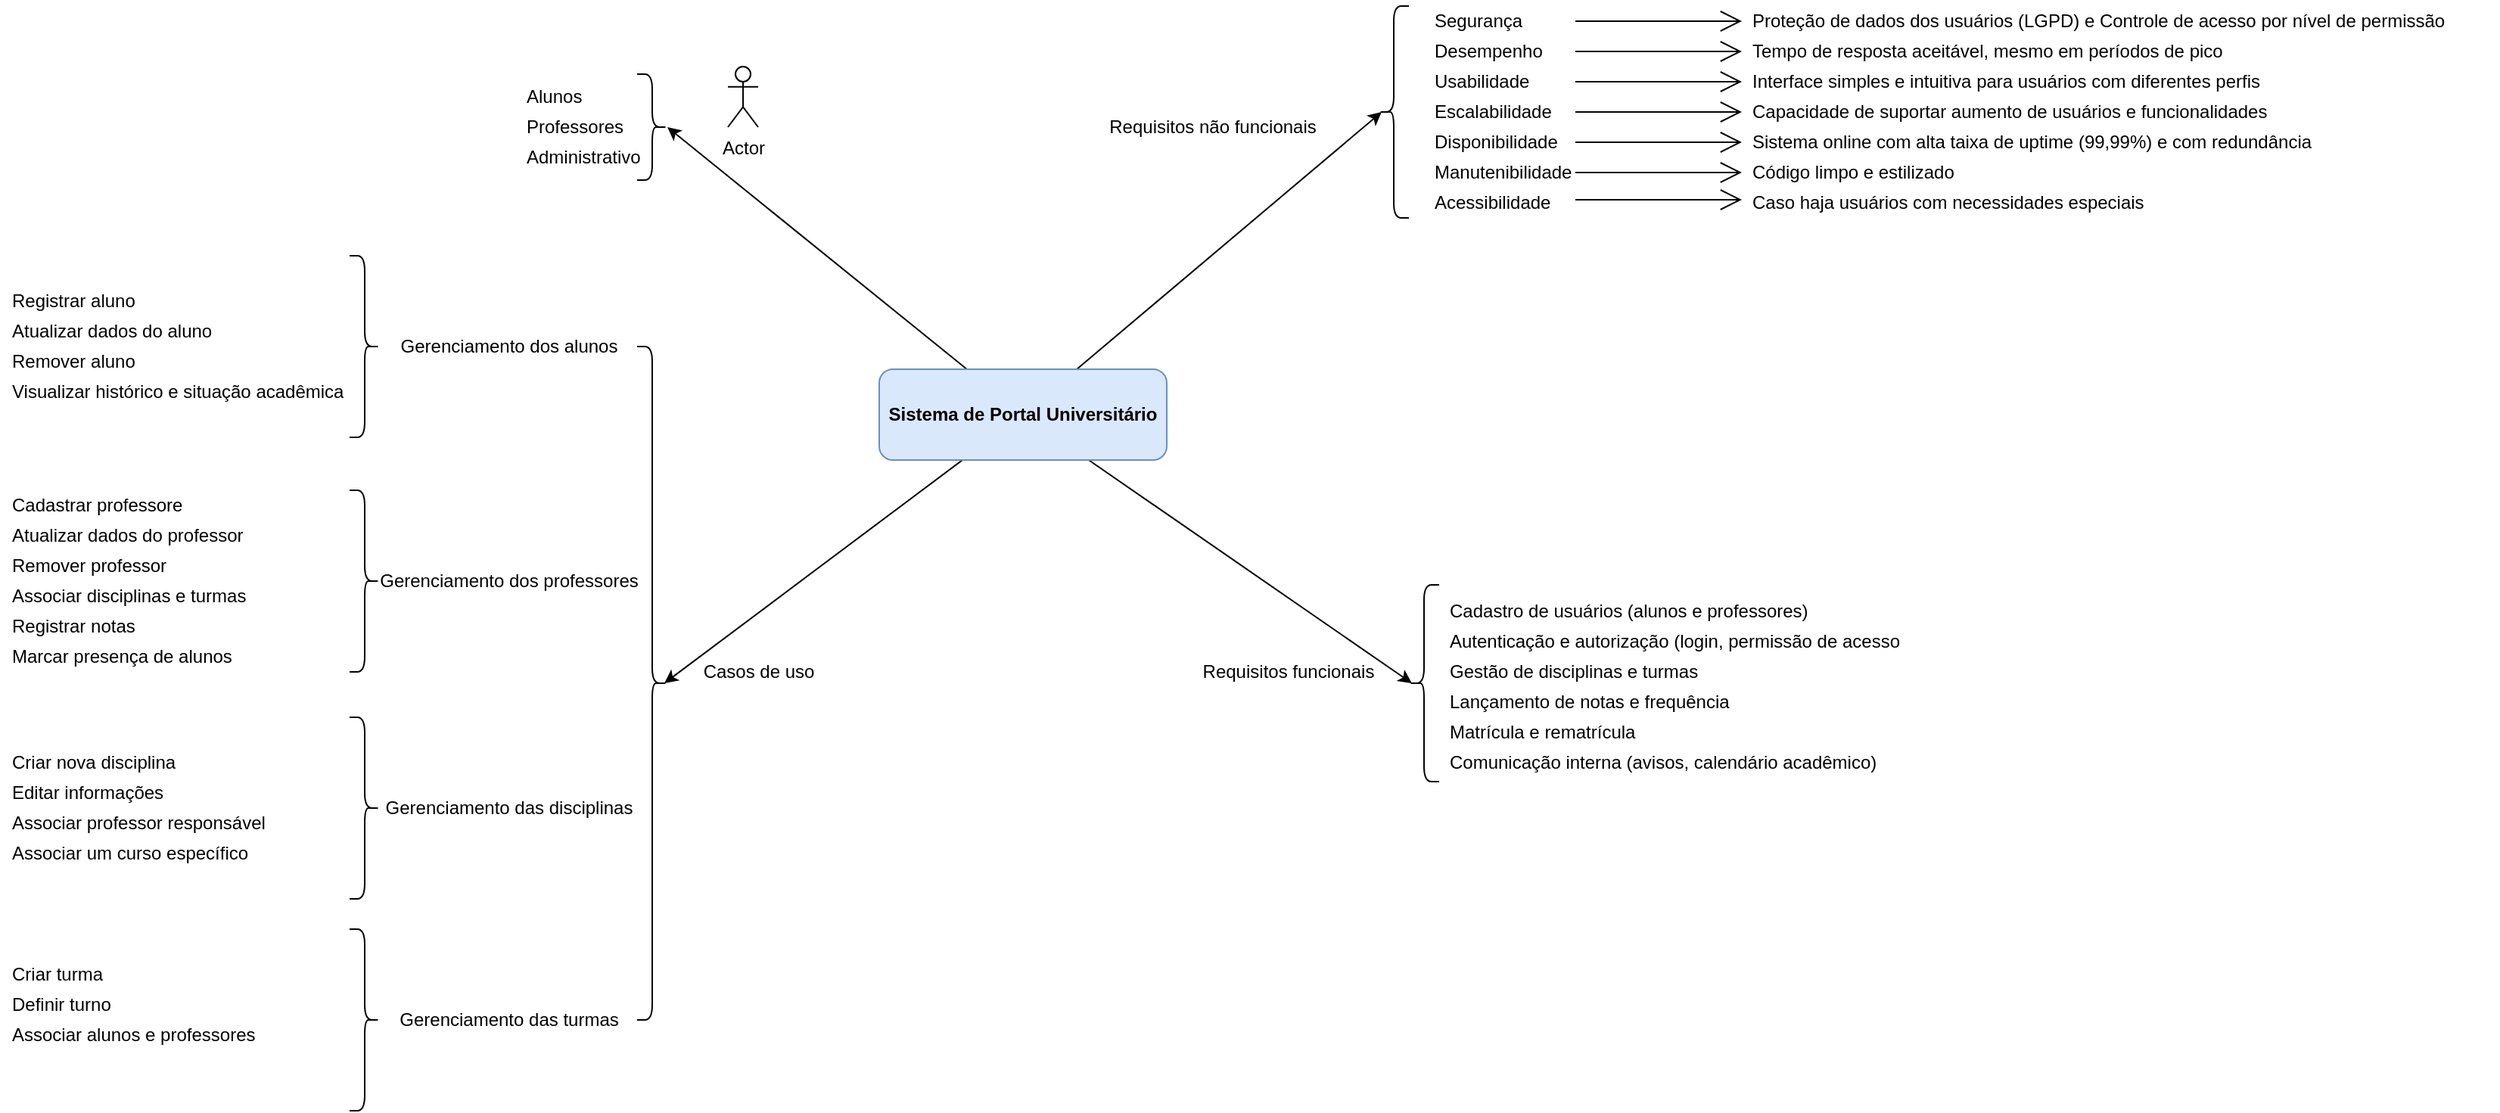 <mxfile>
    <diagram id="7qIhkRodKBizntht7scX" name="Page-1">
        <mxGraphModel dx="1811" dy="549" grid="1" gridSize="10" guides="1" tooltips="1" connect="1" arrows="1" fold="1" page="1" pageScale="1" pageWidth="850" pageHeight="1100" math="0" shadow="0">
            <root>
                <mxCell id="0"/>
                <mxCell id="1" parent="0"/>
                <mxCell id="4" style="edgeStyle=none;html=1;entryX=0.1;entryY=0.5;entryDx=0;entryDy=0;entryPerimeter=0;" edge="1" parent="1" source="2" target="144">
                    <mxGeometry relative="1" as="geometry">
                        <mxPoint x="650" y="160" as="targetPoint"/>
                    </mxGeometry>
                </mxCell>
                <mxCell id="5" style="edgeStyle=none;html=1;entryX=0.1;entryY=0.5;entryDx=0;entryDy=0;entryPerimeter=0;" edge="1" parent="1" source="2" target="107">
                    <mxGeometry relative="1" as="geometry">
                        <mxPoint x="650" y="380" as="targetPoint"/>
                    </mxGeometry>
                </mxCell>
                <mxCell id="7" style="edgeStyle=none;html=1;entryX=0.1;entryY=0.5;entryDx=0;entryDy=0;entryPerimeter=0;" edge="1" parent="1" source="2" target="38">
                    <mxGeometry relative="1" as="geometry">
                        <mxPoint x="190" y="380" as="targetPoint"/>
                    </mxGeometry>
                </mxCell>
                <mxCell id="15" style="edgeStyle=none;html=1;" edge="1" parent="1" source="2">
                    <mxGeometry relative="1" as="geometry">
                        <mxPoint x="190" y="160" as="targetPoint"/>
                    </mxGeometry>
                </mxCell>
                <mxCell id="2" value="&lt;b&gt;Sistema de Portal Universitário&lt;/b&gt;" style="rounded=1;whiteSpace=wrap;html=1;fillColor=#dae8fc;strokeColor=#6c8ebf;" vertex="1" parent="1">
                    <mxGeometry x="330" y="320" width="190" height="60" as="geometry"/>
                </mxCell>
                <mxCell id="20" value="Actor" style="shape=umlActor;verticalLabelPosition=bottom;verticalAlign=top;html=1;" vertex="1" parent="1">
                    <mxGeometry x="230" y="120" width="20" height="40" as="geometry"/>
                </mxCell>
                <mxCell id="24" value="" style="shape=curlyBracket;whiteSpace=wrap;html=1;rounded=1;flipH=1;labelPosition=right;verticalLabelPosition=middle;align=left;verticalAlign=middle;size=0.5;" vertex="1" parent="1">
                    <mxGeometry x="170" y="125" width="20" height="70" as="geometry"/>
                </mxCell>
                <mxCell id="26" value="" style="shape=table;startSize=0;container=1;collapsible=0;childLayout=tableLayout;fontSize=11;fillColor=none;strokeColor=none;" vertex="1" parent="1">
                    <mxGeometry x="90" y="130" width="90" height="80" as="geometry"/>
                </mxCell>
                <mxCell id="27" value="" style="shape=tableRow;horizontal=0;startSize=0;swimlaneHead=0;swimlaneBody=0;strokeColor=inherit;top=0;left=0;bottom=0;right=0;collapsible=0;dropTarget=0;fillColor=none;points=[[0,0.5],[1,0.5]];portConstraint=eastwest;fontSize=16;" vertex="1" parent="26">
                    <mxGeometry width="90" height="20" as="geometry"/>
                </mxCell>
                <mxCell id="28" value="Alunos" style="shape=partialRectangle;html=1;whiteSpace=wrap;connectable=0;strokeColor=inherit;overflow=hidden;fillColor=none;top=0;left=0;bottom=0;right=0;pointerEvents=1;fontSize=12;align=left;spacingLeft=5;" vertex="1" parent="27">
                    <mxGeometry width="90" height="20" as="geometry">
                        <mxRectangle width="90" height="20" as="alternateBounds"/>
                    </mxGeometry>
                </mxCell>
                <mxCell id="29" value="" style="shape=tableRow;horizontal=0;startSize=0;swimlaneHead=0;swimlaneBody=0;strokeColor=inherit;top=0;left=0;bottom=0;right=0;collapsible=0;dropTarget=0;fillColor=none;points=[[0,0.5],[1,0.5]];portConstraint=eastwest;fontSize=16;" vertex="1" parent="26">
                    <mxGeometry y="20" width="90" height="20" as="geometry"/>
                </mxCell>
                <mxCell id="30" value="Professores" style="shape=partialRectangle;html=1;whiteSpace=wrap;connectable=0;strokeColor=inherit;overflow=hidden;fillColor=none;top=0;left=0;bottom=0;right=0;pointerEvents=1;fontSize=12;align=left;spacingLeft=5;" vertex="1" parent="29">
                    <mxGeometry width="90" height="20" as="geometry">
                        <mxRectangle width="90" height="20" as="alternateBounds"/>
                    </mxGeometry>
                </mxCell>
                <mxCell id="31" value="" style="shape=tableRow;horizontal=0;startSize=0;swimlaneHead=0;swimlaneBody=0;strokeColor=inherit;top=0;left=0;bottom=0;right=0;collapsible=0;dropTarget=0;fillColor=none;points=[[0,0.5],[1,0.5]];portConstraint=eastwest;fontSize=16;" vertex="1" parent="26">
                    <mxGeometry y="40" width="90" height="20" as="geometry"/>
                </mxCell>
                <mxCell id="32" value="Administrativo" style="shape=partialRectangle;html=1;whiteSpace=wrap;connectable=0;strokeColor=inherit;overflow=hidden;fillColor=none;top=0;left=0;bottom=0;right=0;pointerEvents=1;fontSize=12;align=left;spacingLeft=5;" vertex="1" parent="31">
                    <mxGeometry width="90" height="20" as="geometry">
                        <mxRectangle width="90" height="20" as="alternateBounds"/>
                    </mxGeometry>
                </mxCell>
                <mxCell id="33" style="shape=tableRow;horizontal=0;startSize=0;swimlaneHead=0;swimlaneBody=0;strokeColor=inherit;top=0;left=0;bottom=0;right=0;collapsible=0;dropTarget=0;fillColor=none;points=[[0,0.5],[1,0.5]];portConstraint=eastwest;fontSize=16;" vertex="1" parent="26">
                    <mxGeometry y="60" width="90" height="20" as="geometry"/>
                </mxCell>
                <mxCell id="34" value="" style="shape=partialRectangle;html=1;whiteSpace=wrap;connectable=0;strokeColor=inherit;overflow=hidden;fillColor=none;top=0;left=0;bottom=0;right=0;pointerEvents=1;fontSize=12;align=left;spacingLeft=5;" vertex="1" parent="33">
                    <mxGeometry width="90" height="20" as="geometry">
                        <mxRectangle width="90" height="20" as="alternateBounds"/>
                    </mxGeometry>
                </mxCell>
                <mxCell id="35" value="Casos de uso" style="text;strokeColor=none;fillColor=none;html=1;fontSize=12;fontStyle=0;verticalAlign=middle;align=center;" vertex="1" parent="1">
                    <mxGeometry x="200" y="500" width="100" height="40" as="geometry"/>
                </mxCell>
                <mxCell id="36" value="Requisitos não funcionais" style="text;strokeColor=none;fillColor=none;html=1;fontSize=12;fontStyle=0;verticalAlign=middle;align=center;" vertex="1" parent="1">
                    <mxGeometry x="450" y="140" width="200" height="40" as="geometry"/>
                </mxCell>
                <mxCell id="37" value="Requisitos funcionais" style="text;strokeColor=none;fillColor=none;html=1;fontSize=12;fontStyle=0;verticalAlign=middle;align=center;" vertex="1" parent="1">
                    <mxGeometry x="510" y="500" width="180" height="40" as="geometry"/>
                </mxCell>
                <mxCell id="38" value="" style="shape=curlyBracket;whiteSpace=wrap;html=1;rounded=1;flipH=1;labelPosition=right;verticalLabelPosition=middle;align=left;verticalAlign=middle;size=0.5;" vertex="1" parent="1">
                    <mxGeometry x="170" y="305" width="20" height="445" as="geometry"/>
                </mxCell>
                <mxCell id="41" value="Gerenciamento dos alunos" style="text;strokeColor=none;fillColor=none;html=1;fontSize=12;fontStyle=0;verticalAlign=middle;align=center;" vertex="1" parent="1">
                    <mxGeometry x="10" y="285" width="150" height="40" as="geometry"/>
                </mxCell>
                <mxCell id="42" value="Gerenciamento dos professores" style="text;strokeColor=none;fillColor=none;html=1;fontSize=12;fontStyle=0;verticalAlign=middle;align=center;" vertex="1" parent="1">
                    <mxGeometry y="440" width="170" height="40" as="geometry"/>
                </mxCell>
                <mxCell id="43" value="Gerenciamento das disciplinas" style="text;strokeColor=none;fillColor=none;html=1;fontSize=12;fontStyle=0;verticalAlign=middle;align=center;" vertex="1" parent="1">
                    <mxGeometry y="590" width="170" height="40" as="geometry"/>
                </mxCell>
                <mxCell id="44" value="Gerenciamento das turmas" style="text;strokeColor=none;fillColor=none;html=1;fontSize=12;fontStyle=0;verticalAlign=middle;align=center;" vertex="1" parent="1">
                    <mxGeometry y="730" width="170" height="40" as="geometry"/>
                </mxCell>
                <mxCell id="45" value="" style="shape=curlyBracket;whiteSpace=wrap;html=1;rounded=1;flipH=1;labelPosition=right;verticalLabelPosition=middle;align=left;verticalAlign=middle;" vertex="1" parent="1">
                    <mxGeometry x="-20" y="245" width="20" height="120" as="geometry"/>
                </mxCell>
                <mxCell id="46" value="" style="shape=curlyBracket;whiteSpace=wrap;html=1;rounded=1;flipH=1;labelPosition=right;verticalLabelPosition=middle;align=left;verticalAlign=middle;" vertex="1" parent="1">
                    <mxGeometry x="-20" y="400" width="20" height="120" as="geometry"/>
                </mxCell>
                <mxCell id="47" value="" style="shape=curlyBracket;whiteSpace=wrap;html=1;rounded=1;flipH=1;labelPosition=right;verticalLabelPosition=middle;align=left;verticalAlign=middle;" vertex="1" parent="1">
                    <mxGeometry x="-20" y="550" width="20" height="120" as="geometry"/>
                </mxCell>
                <mxCell id="48" value="" style="shape=curlyBracket;whiteSpace=wrap;html=1;rounded=1;flipH=1;labelPosition=right;verticalLabelPosition=middle;align=left;verticalAlign=middle;size=0.5;" vertex="1" parent="1">
                    <mxGeometry x="-20" y="690" width="20" height="120" as="geometry"/>
                </mxCell>
                <mxCell id="49" value="" style="shape=table;startSize=0;container=1;collapsible=0;childLayout=tableLayout;fontSize=11;fillColor=none;strokeColor=none;" vertex="1" parent="1">
                    <mxGeometry x="-250" y="265" width="230" height="80" as="geometry"/>
                </mxCell>
                <mxCell id="50" value="" style="shape=tableRow;horizontal=0;startSize=0;swimlaneHead=0;swimlaneBody=0;strokeColor=inherit;top=0;left=0;bottom=0;right=0;collapsible=0;dropTarget=0;fillColor=none;points=[[0,0.5],[1,0.5]];portConstraint=eastwest;fontSize=16;" vertex="1" parent="49">
                    <mxGeometry width="230" height="20" as="geometry"/>
                </mxCell>
                <mxCell id="51" value="Registrar aluno" style="shape=partialRectangle;html=1;whiteSpace=wrap;connectable=0;strokeColor=inherit;overflow=hidden;fillColor=none;top=0;left=0;bottom=0;right=0;pointerEvents=1;fontSize=12;align=left;spacingLeft=5;" vertex="1" parent="50">
                    <mxGeometry width="230" height="20" as="geometry">
                        <mxRectangle width="230" height="20" as="alternateBounds"/>
                    </mxGeometry>
                </mxCell>
                <mxCell id="52" value="" style="shape=tableRow;horizontal=0;startSize=0;swimlaneHead=0;swimlaneBody=0;strokeColor=inherit;top=0;left=0;bottom=0;right=0;collapsible=0;dropTarget=0;fillColor=none;points=[[0,0.5],[1,0.5]];portConstraint=eastwest;fontSize=16;" vertex="1" parent="49">
                    <mxGeometry y="20" width="230" height="20" as="geometry"/>
                </mxCell>
                <mxCell id="53" value="Atualizar dados do aluno" style="shape=partialRectangle;html=1;whiteSpace=wrap;connectable=0;strokeColor=inherit;overflow=hidden;fillColor=none;top=0;left=0;bottom=0;right=0;pointerEvents=1;fontSize=12;align=left;spacingLeft=5;" vertex="1" parent="52">
                    <mxGeometry width="230" height="20" as="geometry">
                        <mxRectangle width="230" height="20" as="alternateBounds"/>
                    </mxGeometry>
                </mxCell>
                <mxCell id="54" value="" style="shape=tableRow;horizontal=0;startSize=0;swimlaneHead=0;swimlaneBody=0;strokeColor=inherit;top=0;left=0;bottom=0;right=0;collapsible=0;dropTarget=0;fillColor=none;points=[[0,0.5],[1,0.5]];portConstraint=eastwest;fontSize=16;" vertex="1" parent="49">
                    <mxGeometry y="40" width="230" height="20" as="geometry"/>
                </mxCell>
                <mxCell id="55" value="Remover aluno" style="shape=partialRectangle;html=1;whiteSpace=wrap;connectable=0;strokeColor=inherit;overflow=hidden;fillColor=none;top=0;left=0;bottom=0;right=0;pointerEvents=1;fontSize=12;align=left;spacingLeft=5;" vertex="1" parent="54">
                    <mxGeometry width="230" height="20" as="geometry">
                        <mxRectangle width="230" height="20" as="alternateBounds"/>
                    </mxGeometry>
                </mxCell>
                <mxCell id="56" style="shape=tableRow;horizontal=0;startSize=0;swimlaneHead=0;swimlaneBody=0;strokeColor=inherit;top=0;left=0;bottom=0;right=0;collapsible=0;dropTarget=0;fillColor=none;points=[[0,0.5],[1,0.5]];portConstraint=eastwest;fontSize=16;" vertex="1" parent="49">
                    <mxGeometry y="60" width="230" height="20" as="geometry"/>
                </mxCell>
                <mxCell id="57" value="Visualizar histórico e situação acadêmica" style="shape=partialRectangle;html=1;whiteSpace=wrap;connectable=0;strokeColor=inherit;overflow=hidden;fillColor=none;top=0;left=0;bottom=0;right=0;pointerEvents=1;fontSize=12;align=left;spacingLeft=5;" vertex="1" parent="56">
                    <mxGeometry width="230" height="20" as="geometry">
                        <mxRectangle width="230" height="20" as="alternateBounds"/>
                    </mxGeometry>
                </mxCell>
                <mxCell id="77" value="" style="shape=table;startSize=0;container=1;collapsible=0;childLayout=tableLayout;fontSize=11;fillColor=none;strokeColor=none;" vertex="1" parent="1">
                    <mxGeometry x="-250" y="400" width="200" height="80" as="geometry"/>
                </mxCell>
                <mxCell id="78" value="" style="shape=tableRow;horizontal=0;startSize=0;swimlaneHead=0;swimlaneBody=0;strokeColor=inherit;top=0;left=0;bottom=0;right=0;collapsible=0;dropTarget=0;fillColor=none;points=[[0,0.5],[1,0.5]];portConstraint=eastwest;fontSize=16;" vertex="1" parent="77">
                    <mxGeometry width="200" height="20" as="geometry"/>
                </mxCell>
                <mxCell id="79" value="Cadastrar professore" style="shape=partialRectangle;html=1;whiteSpace=wrap;connectable=0;strokeColor=inherit;overflow=hidden;fillColor=none;top=0;left=0;bottom=0;right=0;pointerEvents=1;fontSize=12;align=left;spacingLeft=5;" vertex="1" parent="78">
                    <mxGeometry width="200" height="20" as="geometry">
                        <mxRectangle width="200" height="20" as="alternateBounds"/>
                    </mxGeometry>
                </mxCell>
                <mxCell id="80" value="" style="shape=tableRow;horizontal=0;startSize=0;swimlaneHead=0;swimlaneBody=0;strokeColor=inherit;top=0;left=0;bottom=0;right=0;collapsible=0;dropTarget=0;fillColor=none;points=[[0,0.5],[1,0.5]];portConstraint=eastwest;fontSize=16;" vertex="1" parent="77">
                    <mxGeometry y="20" width="200" height="20" as="geometry"/>
                </mxCell>
                <mxCell id="81" value="Atualizar dados do professor" style="shape=partialRectangle;html=1;whiteSpace=wrap;connectable=0;strokeColor=inherit;overflow=hidden;fillColor=none;top=0;left=0;bottom=0;right=0;pointerEvents=1;fontSize=12;align=left;spacingLeft=5;" vertex="1" parent="80">
                    <mxGeometry width="200" height="20" as="geometry">
                        <mxRectangle width="200" height="20" as="alternateBounds"/>
                    </mxGeometry>
                </mxCell>
                <mxCell id="82" value="" style="shape=tableRow;horizontal=0;startSize=0;swimlaneHead=0;swimlaneBody=0;strokeColor=inherit;top=0;left=0;bottom=0;right=0;collapsible=0;dropTarget=0;fillColor=none;points=[[0,0.5],[1,0.5]];portConstraint=eastwest;fontSize=16;" vertex="1" parent="77">
                    <mxGeometry y="40" width="200" height="20" as="geometry"/>
                </mxCell>
                <mxCell id="83" value="Remover professor" style="shape=partialRectangle;html=1;whiteSpace=wrap;connectable=0;strokeColor=inherit;overflow=hidden;fillColor=none;top=0;left=0;bottom=0;right=0;pointerEvents=1;fontSize=12;align=left;spacingLeft=5;" vertex="1" parent="82">
                    <mxGeometry width="200" height="20" as="geometry">
                        <mxRectangle width="200" height="20" as="alternateBounds"/>
                    </mxGeometry>
                </mxCell>
                <mxCell id="84" style="shape=tableRow;horizontal=0;startSize=0;swimlaneHead=0;swimlaneBody=0;strokeColor=inherit;top=0;left=0;bottom=0;right=0;collapsible=0;dropTarget=0;fillColor=none;points=[[0,0.5],[1,0.5]];portConstraint=eastwest;fontSize=16;" vertex="1" parent="77">
                    <mxGeometry y="60" width="200" height="20" as="geometry"/>
                </mxCell>
                <mxCell id="85" value="Associar disciplinas e turmas" style="shape=partialRectangle;html=1;whiteSpace=wrap;connectable=0;strokeColor=inherit;overflow=hidden;fillColor=none;top=0;left=0;bottom=0;right=0;pointerEvents=1;fontSize=12;align=left;spacingLeft=5;" vertex="1" parent="84">
                    <mxGeometry width="200" height="20" as="geometry">
                        <mxRectangle width="200" height="20" as="alternateBounds"/>
                    </mxGeometry>
                </mxCell>
                <mxCell id="86" value="" style="shape=table;startSize=0;container=1;collapsible=0;childLayout=tableLayout;fontSize=11;fillColor=none;strokeColor=none;" vertex="1" parent="1">
                    <mxGeometry x="-250" y="570" width="230" height="80" as="geometry"/>
                </mxCell>
                <mxCell id="87" value="" style="shape=tableRow;horizontal=0;startSize=0;swimlaneHead=0;swimlaneBody=0;strokeColor=inherit;top=0;left=0;bottom=0;right=0;collapsible=0;dropTarget=0;fillColor=none;points=[[0,0.5],[1,0.5]];portConstraint=eastwest;fontSize=16;" vertex="1" parent="86">
                    <mxGeometry width="230" height="20" as="geometry"/>
                </mxCell>
                <mxCell id="88" value="Criar nova disciplina" style="shape=partialRectangle;html=1;whiteSpace=wrap;connectable=0;strokeColor=inherit;overflow=hidden;fillColor=none;top=0;left=0;bottom=0;right=0;pointerEvents=1;fontSize=12;align=left;spacingLeft=5;" vertex="1" parent="87">
                    <mxGeometry width="230" height="20" as="geometry">
                        <mxRectangle width="230" height="20" as="alternateBounds"/>
                    </mxGeometry>
                </mxCell>
                <mxCell id="89" value="" style="shape=tableRow;horizontal=0;startSize=0;swimlaneHead=0;swimlaneBody=0;strokeColor=inherit;top=0;left=0;bottom=0;right=0;collapsible=0;dropTarget=0;fillColor=none;points=[[0,0.5],[1,0.5]];portConstraint=eastwest;fontSize=16;" vertex="1" parent="86">
                    <mxGeometry y="20" width="230" height="20" as="geometry"/>
                </mxCell>
                <mxCell id="90" value="Editar informações" style="shape=partialRectangle;html=1;whiteSpace=wrap;connectable=0;strokeColor=inherit;overflow=hidden;fillColor=none;top=0;left=0;bottom=0;right=0;pointerEvents=1;fontSize=12;align=left;spacingLeft=5;" vertex="1" parent="89">
                    <mxGeometry width="230" height="20" as="geometry">
                        <mxRectangle width="230" height="20" as="alternateBounds"/>
                    </mxGeometry>
                </mxCell>
                <mxCell id="91" value="" style="shape=tableRow;horizontal=0;startSize=0;swimlaneHead=0;swimlaneBody=0;strokeColor=inherit;top=0;left=0;bottom=0;right=0;collapsible=0;dropTarget=0;fillColor=none;points=[[0,0.5],[1,0.5]];portConstraint=eastwest;fontSize=16;" vertex="1" parent="86">
                    <mxGeometry y="40" width="230" height="20" as="geometry"/>
                </mxCell>
                <mxCell id="92" value="&lt;span style=&quot;color: rgb(0, 0, 0);&quot;&gt;Associar&amp;nbsp;&lt;/span&gt;professor responsável" style="shape=partialRectangle;html=1;whiteSpace=wrap;connectable=0;strokeColor=inherit;overflow=hidden;fillColor=none;top=0;left=0;bottom=0;right=0;pointerEvents=1;fontSize=12;align=left;spacingLeft=5;" vertex="1" parent="91">
                    <mxGeometry width="230" height="20" as="geometry">
                        <mxRectangle width="230" height="20" as="alternateBounds"/>
                    </mxGeometry>
                </mxCell>
                <mxCell id="93" style="shape=tableRow;horizontal=0;startSize=0;swimlaneHead=0;swimlaneBody=0;strokeColor=inherit;top=0;left=0;bottom=0;right=0;collapsible=0;dropTarget=0;fillColor=none;points=[[0,0.5],[1,0.5]];portConstraint=eastwest;fontSize=16;" vertex="1" parent="86">
                    <mxGeometry y="60" width="230" height="20" as="geometry"/>
                </mxCell>
                <mxCell id="94" value="Associar um curso específico" style="shape=partialRectangle;html=1;whiteSpace=wrap;connectable=0;strokeColor=inherit;overflow=hidden;fillColor=none;top=0;left=0;bottom=0;right=0;pointerEvents=1;fontSize=12;align=left;spacingLeft=5;" vertex="1" parent="93">
                    <mxGeometry width="230" height="20" as="geometry">
                        <mxRectangle width="230" height="20" as="alternateBounds"/>
                    </mxGeometry>
                </mxCell>
                <mxCell id="95" value="" style="shape=table;startSize=0;container=1;collapsible=0;childLayout=tableLayout;fontSize=11;fillColor=none;strokeColor=none;" vertex="1" parent="1">
                    <mxGeometry x="-250" y="710" width="200" height="80" as="geometry"/>
                </mxCell>
                <mxCell id="96" value="" style="shape=tableRow;horizontal=0;startSize=0;swimlaneHead=0;swimlaneBody=0;strokeColor=inherit;top=0;left=0;bottom=0;right=0;collapsible=0;dropTarget=0;fillColor=none;points=[[0,0.5],[1,0.5]];portConstraint=eastwest;fontSize=16;" vertex="1" parent="95">
                    <mxGeometry width="200" height="20" as="geometry"/>
                </mxCell>
                <mxCell id="97" value="Criar turma" style="shape=partialRectangle;html=1;whiteSpace=wrap;connectable=0;strokeColor=inherit;overflow=hidden;fillColor=none;top=0;left=0;bottom=0;right=0;pointerEvents=1;fontSize=12;align=left;spacingLeft=5;" vertex="1" parent="96">
                    <mxGeometry width="200" height="20" as="geometry">
                        <mxRectangle width="200" height="20" as="alternateBounds"/>
                    </mxGeometry>
                </mxCell>
                <mxCell id="98" value="" style="shape=tableRow;horizontal=0;startSize=0;swimlaneHead=0;swimlaneBody=0;strokeColor=inherit;top=0;left=0;bottom=0;right=0;collapsible=0;dropTarget=0;fillColor=none;points=[[0,0.5],[1,0.5]];portConstraint=eastwest;fontSize=16;" vertex="1" parent="95">
                    <mxGeometry y="20" width="200" height="20" as="geometry"/>
                </mxCell>
                <mxCell id="99" value="Definir turno" style="shape=partialRectangle;html=1;whiteSpace=wrap;connectable=0;strokeColor=inherit;overflow=hidden;fillColor=none;top=0;left=0;bottom=0;right=0;pointerEvents=1;fontSize=12;align=left;spacingLeft=5;" vertex="1" parent="98">
                    <mxGeometry width="200" height="20" as="geometry">
                        <mxRectangle width="200" height="20" as="alternateBounds"/>
                    </mxGeometry>
                </mxCell>
                <mxCell id="100" value="" style="shape=tableRow;horizontal=0;startSize=0;swimlaneHead=0;swimlaneBody=0;strokeColor=inherit;top=0;left=0;bottom=0;right=0;collapsible=0;dropTarget=0;fillColor=none;points=[[0,0.5],[1,0.5]];portConstraint=eastwest;fontSize=16;" vertex="1" parent="95">
                    <mxGeometry y="40" width="200" height="20" as="geometry"/>
                </mxCell>
                <mxCell id="101" value="Associar alunos e professores" style="shape=partialRectangle;html=1;whiteSpace=wrap;connectable=0;strokeColor=inherit;overflow=hidden;fillColor=none;top=0;left=0;bottom=0;right=0;pointerEvents=1;fontSize=12;align=left;spacingLeft=5;" vertex="1" parent="100">
                    <mxGeometry width="200" height="20" as="geometry">
                        <mxRectangle width="200" height="20" as="alternateBounds"/>
                    </mxGeometry>
                </mxCell>
                <mxCell id="102" style="shape=tableRow;horizontal=0;startSize=0;swimlaneHead=0;swimlaneBody=0;strokeColor=inherit;top=0;left=0;bottom=0;right=0;collapsible=0;dropTarget=0;fillColor=none;points=[[0,0.5],[1,0.5]];portConstraint=eastwest;fontSize=16;" vertex="1" parent="95">
                    <mxGeometry y="60" width="200" height="20" as="geometry"/>
                </mxCell>
                <mxCell id="103" value="" style="shape=partialRectangle;html=1;whiteSpace=wrap;connectable=0;strokeColor=inherit;overflow=hidden;fillColor=none;top=0;left=0;bottom=0;right=0;pointerEvents=1;fontSize=12;align=left;spacingLeft=5;" vertex="1" parent="102">
                    <mxGeometry width="200" height="20" as="geometry">
                        <mxRectangle width="200" height="20" as="alternateBounds"/>
                    </mxGeometry>
                </mxCell>
                <mxCell id="105" value="Registrar notas" style="shape=partialRectangle;html=1;whiteSpace=wrap;connectable=0;strokeColor=inherit;overflow=hidden;fillColor=none;top=0;left=0;bottom=0;right=0;pointerEvents=1;fontSize=12;align=left;spacingLeft=5;" vertex="1" parent="1">
                    <mxGeometry x="-250" y="480" width="200" height="20" as="geometry">
                        <mxRectangle width="200" height="20" as="alternateBounds"/>
                    </mxGeometry>
                </mxCell>
                <mxCell id="106" value="Marcar presença de alunos" style="shape=partialRectangle;html=1;whiteSpace=wrap;connectable=0;strokeColor=inherit;overflow=hidden;fillColor=none;top=0;left=0;bottom=0;right=0;pointerEvents=1;fontSize=12;align=left;spacingLeft=5;" vertex="1" parent="1">
                    <mxGeometry x="-250" y="500" width="200" height="20" as="geometry">
                        <mxRectangle width="200" height="20" as="alternateBounds"/>
                    </mxGeometry>
                </mxCell>
                <mxCell id="107" value="" style="shape=curlyBracket;whiteSpace=wrap;html=1;rounded=1;labelPosition=left;verticalLabelPosition=middle;align=right;verticalAlign=middle;size=0.5;" vertex="1" parent="1">
                    <mxGeometry x="680" y="462.5" width="20" height="130" as="geometry"/>
                </mxCell>
                <mxCell id="117" value="" style="shape=table;startSize=0;container=1;collapsible=0;childLayout=tableLayout;fontSize=11;fillColor=none;strokeColor=none;" vertex="1" parent="1">
                    <mxGeometry x="700" y="470" width="360" height="80" as="geometry"/>
                </mxCell>
                <mxCell id="118" value="" style="shape=tableRow;horizontal=0;startSize=0;swimlaneHead=0;swimlaneBody=0;strokeColor=inherit;top=0;left=0;bottom=0;right=0;collapsible=0;dropTarget=0;fillColor=none;points=[[0,0.5],[1,0.5]];portConstraint=eastwest;fontSize=16;" vertex="1" parent="117">
                    <mxGeometry width="360" height="20" as="geometry"/>
                </mxCell>
                <mxCell id="119" value="Cadastro de usuários (alunos e professores)" style="shape=partialRectangle;html=1;whiteSpace=wrap;connectable=0;strokeColor=inherit;overflow=hidden;fillColor=none;top=0;left=0;bottom=0;right=0;pointerEvents=1;fontSize=12;align=left;spacingLeft=5;" vertex="1" parent="118">
                    <mxGeometry width="360" height="20" as="geometry">
                        <mxRectangle width="360" height="20" as="alternateBounds"/>
                    </mxGeometry>
                </mxCell>
                <mxCell id="120" value="" style="shape=tableRow;horizontal=0;startSize=0;swimlaneHead=0;swimlaneBody=0;strokeColor=inherit;top=0;left=0;bottom=0;right=0;collapsible=0;dropTarget=0;fillColor=none;points=[[0,0.5],[1,0.5]];portConstraint=eastwest;fontSize=16;" vertex="1" parent="117">
                    <mxGeometry y="20" width="360" height="20" as="geometry"/>
                </mxCell>
                <mxCell id="121" value="Autenticação e autorização (login, permissão de acesso" style="shape=partialRectangle;html=1;whiteSpace=wrap;connectable=0;strokeColor=inherit;overflow=hidden;fillColor=none;top=0;left=0;bottom=0;right=0;pointerEvents=1;fontSize=12;align=left;spacingLeft=5;" vertex="1" parent="120">
                    <mxGeometry width="360" height="20" as="geometry">
                        <mxRectangle width="360" height="20" as="alternateBounds"/>
                    </mxGeometry>
                </mxCell>
                <mxCell id="122" value="" style="shape=tableRow;horizontal=0;startSize=0;swimlaneHead=0;swimlaneBody=0;strokeColor=inherit;top=0;left=0;bottom=0;right=0;collapsible=0;dropTarget=0;fillColor=none;points=[[0,0.5],[1,0.5]];portConstraint=eastwest;fontSize=16;" vertex="1" parent="117">
                    <mxGeometry y="40" width="360" height="20" as="geometry"/>
                </mxCell>
                <mxCell id="123" value="Gestão de disciplinas e turmas" style="shape=partialRectangle;html=1;whiteSpace=wrap;connectable=0;strokeColor=inherit;overflow=hidden;fillColor=none;top=0;left=0;bottom=0;right=0;pointerEvents=1;fontSize=12;align=left;spacingLeft=5;" vertex="1" parent="122">
                    <mxGeometry width="360" height="20" as="geometry">
                        <mxRectangle width="360" height="20" as="alternateBounds"/>
                    </mxGeometry>
                </mxCell>
                <mxCell id="124" style="shape=tableRow;horizontal=0;startSize=0;swimlaneHead=0;swimlaneBody=0;strokeColor=inherit;top=0;left=0;bottom=0;right=0;collapsible=0;dropTarget=0;fillColor=none;points=[[0,0.5],[1,0.5]];portConstraint=eastwest;fontSize=16;" vertex="1" parent="117">
                    <mxGeometry y="60" width="360" height="20" as="geometry"/>
                </mxCell>
                <mxCell id="125" value="Lançamento de notas e frequência" style="shape=partialRectangle;html=1;whiteSpace=wrap;connectable=0;strokeColor=inherit;overflow=hidden;fillColor=none;top=0;left=0;bottom=0;right=0;pointerEvents=1;fontSize=12;align=left;spacingLeft=5;" vertex="1" parent="124">
                    <mxGeometry width="360" height="20" as="geometry">
                        <mxRectangle width="360" height="20" as="alternateBounds"/>
                    </mxGeometry>
                </mxCell>
                <mxCell id="135" value="" style="shape=table;startSize=0;container=1;collapsible=0;childLayout=tableLayout;fontSize=11;fillColor=none;strokeColor=none;" vertex="1" parent="1">
                    <mxGeometry x="700" y="550" width="360" height="80" as="geometry"/>
                </mxCell>
                <mxCell id="136" value="" style="shape=tableRow;horizontal=0;startSize=0;swimlaneHead=0;swimlaneBody=0;strokeColor=inherit;top=0;left=0;bottom=0;right=0;collapsible=0;dropTarget=0;fillColor=none;points=[[0,0.5],[1,0.5]];portConstraint=eastwest;fontSize=16;" vertex="1" parent="135">
                    <mxGeometry width="360" height="20" as="geometry"/>
                </mxCell>
                <mxCell id="137" value="Matrícula e rematrícula" style="shape=partialRectangle;html=1;whiteSpace=wrap;connectable=0;strokeColor=inherit;overflow=hidden;fillColor=none;top=0;left=0;bottom=0;right=0;pointerEvents=1;fontSize=12;align=left;spacingLeft=5;" vertex="1" parent="136">
                    <mxGeometry width="360" height="20" as="geometry">
                        <mxRectangle width="360" height="20" as="alternateBounds"/>
                    </mxGeometry>
                </mxCell>
                <mxCell id="138" value="" style="shape=tableRow;horizontal=0;startSize=0;swimlaneHead=0;swimlaneBody=0;strokeColor=inherit;top=0;left=0;bottom=0;right=0;collapsible=0;dropTarget=0;fillColor=none;points=[[0,0.5],[1,0.5]];portConstraint=eastwest;fontSize=16;" vertex="1" parent="135">
                    <mxGeometry y="20" width="360" height="20" as="geometry"/>
                </mxCell>
                <mxCell id="139" value="Comunicação interna (avisos, calendário acadêmico)" style="shape=partialRectangle;html=1;whiteSpace=wrap;connectable=0;strokeColor=inherit;overflow=hidden;fillColor=none;top=0;left=0;bottom=0;right=0;pointerEvents=1;fontSize=12;align=left;spacingLeft=5;" vertex="1" parent="138">
                    <mxGeometry width="360" height="20" as="geometry">
                        <mxRectangle width="360" height="20" as="alternateBounds"/>
                    </mxGeometry>
                </mxCell>
                <mxCell id="140" value="" style="shape=tableRow;horizontal=0;startSize=0;swimlaneHead=0;swimlaneBody=0;strokeColor=inherit;top=0;left=0;bottom=0;right=0;collapsible=0;dropTarget=0;fillColor=none;points=[[0,0.5],[1,0.5]];portConstraint=eastwest;fontSize=16;" vertex="1" parent="135">
                    <mxGeometry y="40" width="360" height="20" as="geometry"/>
                </mxCell>
                <mxCell id="141" value="" style="shape=partialRectangle;html=1;whiteSpace=wrap;connectable=0;strokeColor=inherit;overflow=hidden;fillColor=none;top=0;left=0;bottom=0;right=0;pointerEvents=1;fontSize=12;align=left;spacingLeft=5;" vertex="1" parent="140">
                    <mxGeometry width="360" height="20" as="geometry">
                        <mxRectangle width="360" height="20" as="alternateBounds"/>
                    </mxGeometry>
                </mxCell>
                <mxCell id="142" style="shape=tableRow;horizontal=0;startSize=0;swimlaneHead=0;swimlaneBody=0;strokeColor=inherit;top=0;left=0;bottom=0;right=0;collapsible=0;dropTarget=0;fillColor=none;points=[[0,0.5],[1,0.5]];portConstraint=eastwest;fontSize=16;" vertex="1" parent="135">
                    <mxGeometry y="60" width="360" height="20" as="geometry"/>
                </mxCell>
                <mxCell id="143" value="" style="shape=partialRectangle;html=1;whiteSpace=wrap;connectable=0;strokeColor=inherit;overflow=hidden;fillColor=none;top=0;left=0;bottom=0;right=0;pointerEvents=1;fontSize=12;align=left;spacingLeft=5;" vertex="1" parent="142">
                    <mxGeometry width="360" height="20" as="geometry">
                        <mxRectangle width="360" height="20" as="alternateBounds"/>
                    </mxGeometry>
                </mxCell>
                <mxCell id="144" value="" style="shape=curlyBracket;whiteSpace=wrap;html=1;rounded=1;labelPosition=left;verticalLabelPosition=middle;align=right;verticalAlign=middle;" vertex="1" parent="1">
                    <mxGeometry x="660" y="80" width="20" height="140" as="geometry"/>
                </mxCell>
                <mxCell id="163" value="" style="shape=table;startSize=0;container=1;collapsible=0;childLayout=tableLayout;fontSize=11;fillColor=none;strokeColor=none;" vertex="1" parent="1">
                    <mxGeometry x="690" y="160" width="100" height="70" as="geometry"/>
                </mxCell>
                <mxCell id="164" value="" style="shape=tableRow;horizontal=0;startSize=0;swimlaneHead=0;swimlaneBody=0;strokeColor=inherit;top=0;left=0;bottom=0;right=0;collapsible=0;dropTarget=0;fillColor=none;points=[[0,0.5],[1,0.5]];portConstraint=eastwest;fontSize=16;" vertex="1" parent="163">
                    <mxGeometry width="100" height="20" as="geometry"/>
                </mxCell>
                <mxCell id="165" value="Disponibilidade" style="shape=partialRectangle;html=1;whiteSpace=wrap;connectable=0;strokeColor=inherit;overflow=hidden;fillColor=none;top=0;left=0;bottom=0;right=0;pointerEvents=1;fontSize=12;align=left;spacingLeft=5;" vertex="1" parent="164">
                    <mxGeometry width="100" height="20" as="geometry">
                        <mxRectangle width="100" height="20" as="alternateBounds"/>
                    </mxGeometry>
                </mxCell>
                <mxCell id="166" value="" style="shape=tableRow;horizontal=0;startSize=0;swimlaneHead=0;swimlaneBody=0;strokeColor=inherit;top=0;left=0;bottom=0;right=0;collapsible=0;dropTarget=0;fillColor=none;points=[[0,0.5],[1,0.5]];portConstraint=eastwest;fontSize=16;" vertex="1" parent="163">
                    <mxGeometry y="20" width="100" height="20" as="geometry"/>
                </mxCell>
                <mxCell id="167" value="Manutenibilidade" style="shape=partialRectangle;html=1;whiteSpace=wrap;connectable=0;strokeColor=inherit;overflow=hidden;fillColor=none;top=0;left=0;bottom=0;right=0;pointerEvents=1;fontSize=12;align=left;spacingLeft=5;" vertex="1" parent="166">
                    <mxGeometry width="100" height="20" as="geometry">
                        <mxRectangle width="100" height="20" as="alternateBounds"/>
                    </mxGeometry>
                </mxCell>
                <mxCell id="168" value="" style="shape=tableRow;horizontal=0;startSize=0;swimlaneHead=0;swimlaneBody=0;strokeColor=inherit;top=0;left=0;bottom=0;right=0;collapsible=0;dropTarget=0;fillColor=none;points=[[0,0.5],[1,0.5]];portConstraint=eastwest;fontSize=16;" vertex="1" parent="163">
                    <mxGeometry y="40" width="100" height="15" as="geometry"/>
                </mxCell>
                <mxCell id="169" value="Acessibilidade" style="shape=partialRectangle;html=1;whiteSpace=wrap;connectable=0;strokeColor=inherit;overflow=hidden;fillColor=none;top=0;left=0;bottom=0;right=0;pointerEvents=1;fontSize=12;align=left;spacingLeft=5;" vertex="1" parent="168">
                    <mxGeometry width="100" height="15" as="geometry">
                        <mxRectangle width="100" height="15" as="alternateBounds"/>
                    </mxGeometry>
                </mxCell>
                <mxCell id="170" style="shape=tableRow;horizontal=0;startSize=0;swimlaneHead=0;swimlaneBody=0;strokeColor=inherit;top=0;left=0;bottom=0;right=0;collapsible=0;dropTarget=0;fillColor=none;points=[[0,0.5],[1,0.5]];portConstraint=eastwest;fontSize=16;" vertex="1" parent="163">
                    <mxGeometry y="55" width="100" height="15" as="geometry"/>
                </mxCell>
                <mxCell id="171" value="" style="shape=partialRectangle;html=1;whiteSpace=wrap;connectable=0;strokeColor=inherit;overflow=hidden;fillColor=none;top=0;left=0;bottom=0;right=0;pointerEvents=1;fontSize=12;align=left;spacingLeft=5;" vertex="1" parent="170">
                    <mxGeometry width="100" height="15" as="geometry">
                        <mxRectangle width="100" height="15" as="alternateBounds"/>
                    </mxGeometry>
                </mxCell>
                <mxCell id="154" value="" style="shape=table;startSize=0;container=1;collapsible=0;childLayout=tableLayout;fontSize=11;fillColor=none;strokeColor=none;" vertex="1" parent="1">
                    <mxGeometry x="690" y="80" width="100" height="80" as="geometry"/>
                </mxCell>
                <mxCell id="155" value="" style="shape=tableRow;horizontal=0;startSize=0;swimlaneHead=0;swimlaneBody=0;strokeColor=inherit;top=0;left=0;bottom=0;right=0;collapsible=0;dropTarget=0;fillColor=none;points=[[0,0.5],[1,0.5]];portConstraint=eastwest;fontSize=16;" vertex="1" parent="154">
                    <mxGeometry width="100" height="20" as="geometry"/>
                </mxCell>
                <mxCell id="156" value="Segurança" style="shape=partialRectangle;html=1;whiteSpace=wrap;connectable=0;strokeColor=inherit;overflow=hidden;fillColor=none;top=0;left=0;bottom=0;right=0;pointerEvents=1;fontSize=12;align=left;spacingLeft=5;" vertex="1" parent="155">
                    <mxGeometry width="100" height="20" as="geometry">
                        <mxRectangle width="100" height="20" as="alternateBounds"/>
                    </mxGeometry>
                </mxCell>
                <mxCell id="157" value="" style="shape=tableRow;horizontal=0;startSize=0;swimlaneHead=0;swimlaneBody=0;strokeColor=inherit;top=0;left=0;bottom=0;right=0;collapsible=0;dropTarget=0;fillColor=none;points=[[0,0.5],[1,0.5]];portConstraint=eastwest;fontSize=16;" vertex="1" parent="154">
                    <mxGeometry y="20" width="100" height="20" as="geometry"/>
                </mxCell>
                <mxCell id="158" value="Desempenho" style="shape=partialRectangle;html=1;whiteSpace=wrap;connectable=0;strokeColor=inherit;overflow=hidden;fillColor=none;top=0;left=0;bottom=0;right=0;pointerEvents=1;fontSize=12;align=left;spacingLeft=5;" vertex="1" parent="157">
                    <mxGeometry width="100" height="20" as="geometry">
                        <mxRectangle width="100" height="20" as="alternateBounds"/>
                    </mxGeometry>
                </mxCell>
                <mxCell id="159" value="" style="shape=tableRow;horizontal=0;startSize=0;swimlaneHead=0;swimlaneBody=0;strokeColor=inherit;top=0;left=0;bottom=0;right=0;collapsible=0;dropTarget=0;fillColor=none;points=[[0,0.5],[1,0.5]];portConstraint=eastwest;fontSize=16;" vertex="1" parent="154">
                    <mxGeometry y="40" width="100" height="20" as="geometry"/>
                </mxCell>
                <mxCell id="160" value="Usabilidade" style="shape=partialRectangle;html=1;whiteSpace=wrap;connectable=0;strokeColor=inherit;overflow=hidden;fillColor=none;top=0;left=0;bottom=0;right=0;pointerEvents=1;fontSize=12;align=left;spacingLeft=5;" vertex="1" parent="159">
                    <mxGeometry width="100" height="20" as="geometry">
                        <mxRectangle width="100" height="20" as="alternateBounds"/>
                    </mxGeometry>
                </mxCell>
                <mxCell id="161" style="shape=tableRow;horizontal=0;startSize=0;swimlaneHead=0;swimlaneBody=0;strokeColor=inherit;top=0;left=0;bottom=0;right=0;collapsible=0;dropTarget=0;fillColor=none;points=[[0,0.5],[1,0.5]];portConstraint=eastwest;fontSize=16;" vertex="1" parent="154">
                    <mxGeometry y="60" width="100" height="20" as="geometry"/>
                </mxCell>
                <mxCell id="162" value="Escalabilidade" style="shape=partialRectangle;html=1;whiteSpace=wrap;connectable=0;strokeColor=inherit;overflow=hidden;fillColor=none;top=0;left=0;bottom=0;right=0;pointerEvents=1;fontSize=12;align=left;spacingLeft=5;" vertex="1" parent="161">
                    <mxGeometry width="100" height="20" as="geometry">
                        <mxRectangle width="100" height="20" as="alternateBounds"/>
                    </mxGeometry>
                </mxCell>
                <mxCell id="172" value="" style="endArrow=open;endFill=1;endSize=12;html=1;exitX=1;exitY=0.5;exitDx=0;exitDy=0;" edge="1" parent="1" source="155">
                    <mxGeometry width="160" relative="1" as="geometry">
                        <mxPoint x="610" y="130" as="sourcePoint"/>
                        <mxPoint x="900" y="90" as="targetPoint"/>
                    </mxGeometry>
                </mxCell>
                <mxCell id="173" value="" style="endArrow=open;endFill=1;endSize=12;html=1;exitX=1;exitY=0.5;exitDx=0;exitDy=0;" edge="1" parent="1" source="157">
                    <mxGeometry width="160" relative="1" as="geometry">
                        <mxPoint x="800" y="100" as="sourcePoint"/>
                        <mxPoint x="900" y="110" as="targetPoint"/>
                    </mxGeometry>
                </mxCell>
                <mxCell id="174" value="" style="endArrow=open;endFill=1;endSize=12;html=1;exitX=1;exitY=0.5;exitDx=0;exitDy=0;" edge="1" parent="1" source="159">
                    <mxGeometry width="160" relative="1" as="geometry">
                        <mxPoint x="800" y="100" as="sourcePoint"/>
                        <mxPoint x="900" y="130" as="targetPoint"/>
                    </mxGeometry>
                </mxCell>
                <mxCell id="175" value="" style="endArrow=open;endFill=1;endSize=12;html=1;exitX=1;exitY=0.5;exitDx=0;exitDy=0;" edge="1" parent="1" source="161">
                    <mxGeometry width="160" relative="1" as="geometry">
                        <mxPoint x="800" y="140" as="sourcePoint"/>
                        <mxPoint x="900" y="150" as="targetPoint"/>
                    </mxGeometry>
                </mxCell>
                <mxCell id="176" value="" style="endArrow=open;endFill=1;endSize=12;html=1;exitX=1;exitY=0.5;exitDx=0;exitDy=0;" edge="1" parent="1" source="164">
                    <mxGeometry width="160" relative="1" as="geometry">
                        <mxPoint x="810" y="150" as="sourcePoint"/>
                        <mxPoint x="900" y="170" as="targetPoint"/>
                    </mxGeometry>
                </mxCell>
                <mxCell id="177" value="" style="endArrow=open;endFill=1;endSize=12;html=1;exitX=1;exitY=0.5;exitDx=0;exitDy=0;" edge="1" parent="1" source="166">
                    <mxGeometry width="160" relative="1" as="geometry">
                        <mxPoint x="820" y="160" as="sourcePoint"/>
                        <mxPoint x="900" y="190" as="targetPoint"/>
                    </mxGeometry>
                </mxCell>
                <mxCell id="178" value="" style="endArrow=open;endFill=1;endSize=12;html=1;" edge="1" parent="1">
                    <mxGeometry width="160" relative="1" as="geometry">
                        <mxPoint x="790" y="208" as="sourcePoint"/>
                        <mxPoint x="900" y="208" as="targetPoint"/>
                    </mxGeometry>
                </mxCell>
                <mxCell id="179" value="" style="shape=table;startSize=0;container=1;collapsible=0;childLayout=tableLayout;fontSize=11;fillColor=none;strokeColor=none;" vertex="1" parent="1">
                    <mxGeometry x="900" y="80" width="500" height="80" as="geometry"/>
                </mxCell>
                <mxCell id="180" value="" style="shape=tableRow;horizontal=0;startSize=0;swimlaneHead=0;swimlaneBody=0;strokeColor=inherit;top=0;left=0;bottom=0;right=0;collapsible=0;dropTarget=0;fillColor=none;points=[[0,0.5],[1,0.5]];portConstraint=eastwest;fontSize=16;" vertex="1" parent="179">
                    <mxGeometry width="500" height="20" as="geometry"/>
                </mxCell>
                <mxCell id="181" value="Proteção de dados dos usuários (LGPD) e Controle de acesso por nível de permissão" style="shape=partialRectangle;html=1;whiteSpace=wrap;connectable=0;strokeColor=inherit;overflow=hidden;fillColor=none;top=0;left=0;bottom=0;right=0;pointerEvents=1;fontSize=12;align=left;spacingLeft=5;" vertex="1" parent="180">
                    <mxGeometry width="500" height="20" as="geometry">
                        <mxRectangle width="500" height="20" as="alternateBounds"/>
                    </mxGeometry>
                </mxCell>
                <mxCell id="182" value="" style="shape=tableRow;horizontal=0;startSize=0;swimlaneHead=0;swimlaneBody=0;strokeColor=inherit;top=0;left=0;bottom=0;right=0;collapsible=0;dropTarget=0;fillColor=none;points=[[0,0.5],[1,0.5]];portConstraint=eastwest;fontSize=16;" vertex="1" parent="179">
                    <mxGeometry y="20" width="500" height="20" as="geometry"/>
                </mxCell>
                <mxCell id="183" value="Tempo de resposta aceitável, mesmo em períodos de pico" style="shape=partialRectangle;html=1;whiteSpace=wrap;connectable=0;strokeColor=inherit;overflow=hidden;fillColor=none;top=0;left=0;bottom=0;right=0;pointerEvents=1;fontSize=12;align=left;spacingLeft=5;" vertex="1" parent="182">
                    <mxGeometry width="500" height="20" as="geometry">
                        <mxRectangle width="500" height="20" as="alternateBounds"/>
                    </mxGeometry>
                </mxCell>
                <mxCell id="184" value="" style="shape=tableRow;horizontal=0;startSize=0;swimlaneHead=0;swimlaneBody=0;strokeColor=inherit;top=0;left=0;bottom=0;right=0;collapsible=0;dropTarget=0;fillColor=none;points=[[0,0.5],[1,0.5]];portConstraint=eastwest;fontSize=16;" vertex="1" parent="179">
                    <mxGeometry y="40" width="500" height="20" as="geometry"/>
                </mxCell>
                <mxCell id="185" value="Interface simples e intuitiva para usuários com diferentes perfis" style="shape=partialRectangle;html=1;whiteSpace=wrap;connectable=0;strokeColor=inherit;overflow=hidden;fillColor=none;top=0;left=0;bottom=0;right=0;pointerEvents=1;fontSize=12;align=left;spacingLeft=5;" vertex="1" parent="184">
                    <mxGeometry width="500" height="20" as="geometry">
                        <mxRectangle width="500" height="20" as="alternateBounds"/>
                    </mxGeometry>
                </mxCell>
                <mxCell id="186" style="shape=tableRow;horizontal=0;startSize=0;swimlaneHead=0;swimlaneBody=0;strokeColor=inherit;top=0;left=0;bottom=0;right=0;collapsible=0;dropTarget=0;fillColor=none;points=[[0,0.5],[1,0.5]];portConstraint=eastwest;fontSize=16;" vertex="1" parent="179">
                    <mxGeometry y="60" width="500" height="20" as="geometry"/>
                </mxCell>
                <mxCell id="187" value="Capacidade de suportar aumento de usuários e funcionalidades" style="shape=partialRectangle;html=1;whiteSpace=wrap;connectable=0;strokeColor=inherit;overflow=hidden;fillColor=none;top=0;left=0;bottom=0;right=0;pointerEvents=1;fontSize=12;align=left;spacingLeft=5;" vertex="1" parent="186">
                    <mxGeometry width="500" height="20" as="geometry">
                        <mxRectangle width="500" height="20" as="alternateBounds"/>
                    </mxGeometry>
                </mxCell>
                <mxCell id="188" value="" style="shape=table;startSize=0;container=1;collapsible=0;childLayout=tableLayout;fontSize=11;fillColor=none;strokeColor=none;" vertex="1" parent="1">
                    <mxGeometry x="900" y="160" width="500" height="75" as="geometry"/>
                </mxCell>
                <mxCell id="189" value="" style="shape=tableRow;horizontal=0;startSize=0;swimlaneHead=0;swimlaneBody=0;strokeColor=inherit;top=0;left=0;bottom=0;right=0;collapsible=0;dropTarget=0;fillColor=none;points=[[0,0.5],[1,0.5]];portConstraint=eastwest;fontSize=16;" vertex="1" parent="188">
                    <mxGeometry width="500" height="20" as="geometry"/>
                </mxCell>
                <mxCell id="190" value="Sistema online com alta taixa de uptime (99,99%) e com redundância" style="shape=partialRectangle;html=1;whiteSpace=wrap;connectable=0;strokeColor=inherit;overflow=hidden;fillColor=none;top=0;left=0;bottom=0;right=0;pointerEvents=1;fontSize=12;align=left;spacingLeft=5;" vertex="1" parent="189">
                    <mxGeometry width="500" height="20" as="geometry">
                        <mxRectangle width="500" height="20" as="alternateBounds"/>
                    </mxGeometry>
                </mxCell>
                <mxCell id="191" value="" style="shape=tableRow;horizontal=0;startSize=0;swimlaneHead=0;swimlaneBody=0;strokeColor=inherit;top=0;left=0;bottom=0;right=0;collapsible=0;dropTarget=0;fillColor=none;points=[[0,0.5],[1,0.5]];portConstraint=eastwest;fontSize=16;" vertex="1" parent="188">
                    <mxGeometry y="20" width="500" height="20" as="geometry"/>
                </mxCell>
                <mxCell id="192" value="Código limpo e estilizado" style="shape=partialRectangle;html=1;whiteSpace=wrap;connectable=0;strokeColor=inherit;overflow=hidden;fillColor=none;top=0;left=0;bottom=0;right=0;pointerEvents=1;fontSize=12;align=left;spacingLeft=5;" vertex="1" parent="191">
                    <mxGeometry width="500" height="20" as="geometry">
                        <mxRectangle width="500" height="20" as="alternateBounds"/>
                    </mxGeometry>
                </mxCell>
                <mxCell id="193" value="" style="shape=tableRow;horizontal=0;startSize=0;swimlaneHead=0;swimlaneBody=0;strokeColor=inherit;top=0;left=0;bottom=0;right=0;collapsible=0;dropTarget=0;fillColor=none;points=[[0,0.5],[1,0.5]];portConstraint=eastwest;fontSize=16;" vertex="1" parent="188">
                    <mxGeometry y="40" width="500" height="20" as="geometry"/>
                </mxCell>
                <mxCell id="194" value="Caso haja usuários com necessidades especiais" style="shape=partialRectangle;html=1;whiteSpace=wrap;connectable=0;strokeColor=inherit;overflow=hidden;fillColor=none;top=0;left=0;bottom=0;right=0;pointerEvents=1;fontSize=12;align=left;spacingLeft=5;" vertex="1" parent="193">
                    <mxGeometry width="500" height="20" as="geometry">
                        <mxRectangle width="500" height="20" as="alternateBounds"/>
                    </mxGeometry>
                </mxCell>
                <mxCell id="195" style="shape=tableRow;horizontal=0;startSize=0;swimlaneHead=0;swimlaneBody=0;strokeColor=inherit;top=0;left=0;bottom=0;right=0;collapsible=0;dropTarget=0;fillColor=none;points=[[0,0.5],[1,0.5]];portConstraint=eastwest;fontSize=16;" vertex="1" parent="188">
                    <mxGeometry y="60" width="500" height="15" as="geometry"/>
                </mxCell>
                <mxCell id="196" value="" style="shape=partialRectangle;html=1;whiteSpace=wrap;connectable=0;strokeColor=inherit;overflow=hidden;fillColor=none;top=0;left=0;bottom=0;right=0;pointerEvents=1;fontSize=12;align=left;spacingLeft=5;" vertex="1" parent="195">
                    <mxGeometry width="500" height="15" as="geometry">
                        <mxRectangle width="500" height="15" as="alternateBounds"/>
                    </mxGeometry>
                </mxCell>
            </root>
        </mxGraphModel>
    </diagram>
</mxfile>